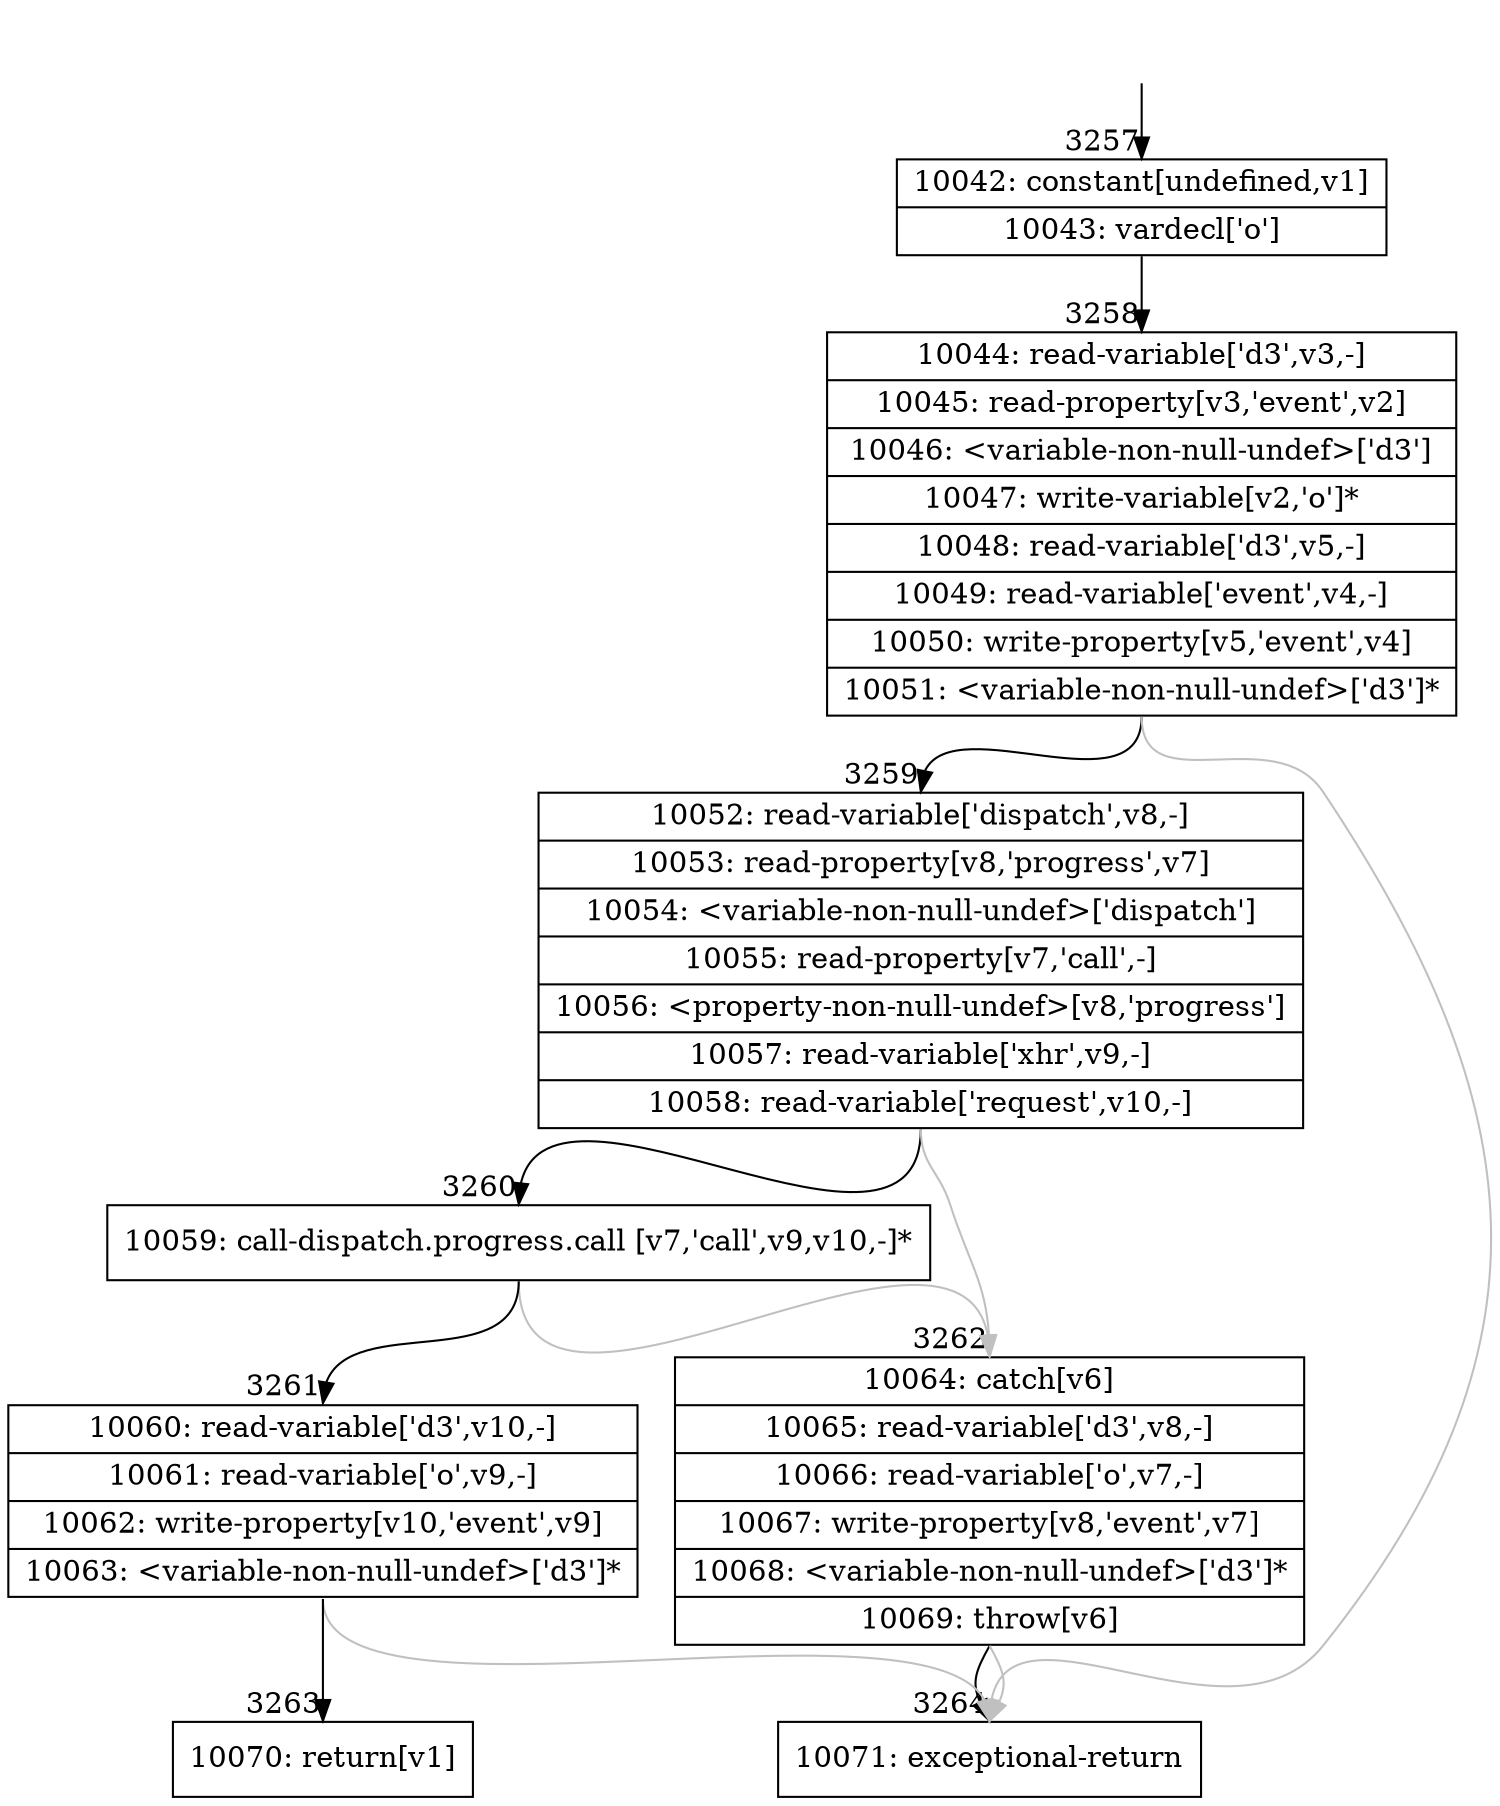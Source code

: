 digraph {
rankdir="TD"
BB_entry303[shape=none,label=""];
BB_entry303 -> BB3257 [tailport=s, headport=n, headlabel="    3257"]
BB3257 [shape=record label="{10042: constant[undefined,v1]|10043: vardecl['o']}" ] 
BB3257 -> BB3258 [tailport=s, headport=n, headlabel="      3258"]
BB3258 [shape=record label="{10044: read-variable['d3',v3,-]|10045: read-property[v3,'event',v2]|10046: \<variable-non-null-undef\>['d3']|10047: write-variable[v2,'o']*|10048: read-variable['d3',v5,-]|10049: read-variable['event',v4,-]|10050: write-property[v5,'event',v4]|10051: \<variable-non-null-undef\>['d3']*}" ] 
BB3258 -> BB3259 [tailport=s, headport=n, headlabel="      3259"]
BB3258 -> BB3264 [tailport=s, headport=n, color=gray, headlabel="      3264"]
BB3259 [shape=record label="{10052: read-variable['dispatch',v8,-]|10053: read-property[v8,'progress',v7]|10054: \<variable-non-null-undef\>['dispatch']|10055: read-property[v7,'call',-]|10056: \<property-non-null-undef\>[v8,'progress']|10057: read-variable['xhr',v9,-]|10058: read-variable['request',v10,-]}" ] 
BB3259 -> BB3260 [tailport=s, headport=n, headlabel="      3260"]
BB3259 -> BB3262 [tailport=s, headport=n, color=gray, headlabel="      3262"]
BB3260 [shape=record label="{10059: call-dispatch.progress.call [v7,'call',v9,v10,-]*}" ] 
BB3260 -> BB3261 [tailport=s, headport=n, headlabel="      3261"]
BB3260 -> BB3262 [tailport=s, headport=n, color=gray]
BB3261 [shape=record label="{10060: read-variable['d3',v10,-]|10061: read-variable['o',v9,-]|10062: write-property[v10,'event',v9]|10063: \<variable-non-null-undef\>['d3']*}" ] 
BB3261 -> BB3263 [tailport=s, headport=n, headlabel="      3263"]
BB3261 -> BB3264 [tailport=s, headport=n, color=gray]
BB3262 [shape=record label="{10064: catch[v6]|10065: read-variable['d3',v8,-]|10066: read-variable['o',v7,-]|10067: write-property[v8,'event',v7]|10068: \<variable-non-null-undef\>['d3']*|10069: throw[v6]}" ] 
BB3262 -> BB3264 [tailport=s, headport=n]
BB3262 -> BB3264 [tailport=s, headport=n, color=gray]
BB3263 [shape=record label="{10070: return[v1]}" ] 
BB3264 [shape=record label="{10071: exceptional-return}" ] 
//#$~ 1956
}

